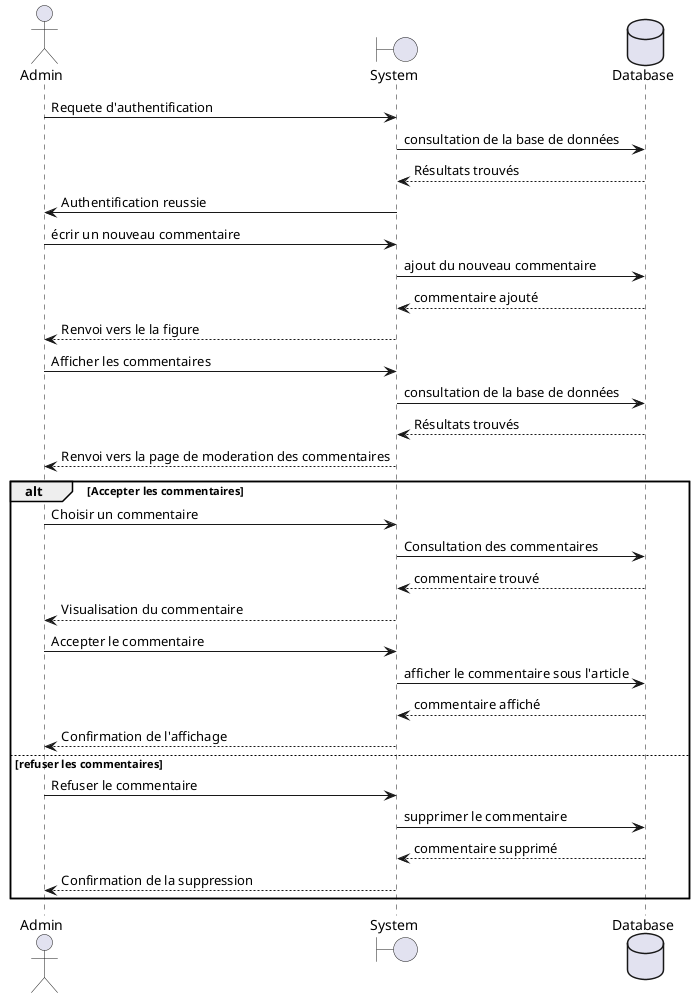 @startuml sequence_admin_comments
    actor       Admin       as chef
    boundary    System    as system
    database    Database    as data

    chef -> system : Requete d'authentification
    system -> data : consultation de la base de données
    system <-- data : Résultats trouvés
    chef <- system : Authentification reussie
    chef -> system : écrir un nouveau commentaire
    system -> data : ajout du nouveau commentaire
    system <-- data : commentaire ajouté
    chef <-- system : Renvoi vers le la figure

    chef -> system : Afficher les commentaires
    system -> data : consultation de la base de données
    system <-- data : Résultats trouvés
    chef <-- system : Renvoi vers la page de moderation des commentaires
    alt Accepter les commentaires
        chef -> system: Choisir un commentaire
        system -> data: Consultation des commentaires
        system <-- data : commentaire trouvé
        chef <-- system : Visualisation du commentaire
        chef -> system: Accepter le commentaire
        system -> data: afficher le commentaire sous l'article
        system <-- data : commentaire affiché
        chef <-- system : Confirmation de l'affichage
    else refuser les commentaires
        chef -> system: Refuser le commentaire
        system -> data: supprimer le commentaire
        system <-- data : commentaire supprimé
        chef <-- system : Confirmation de la suppression

    end
@enduml

